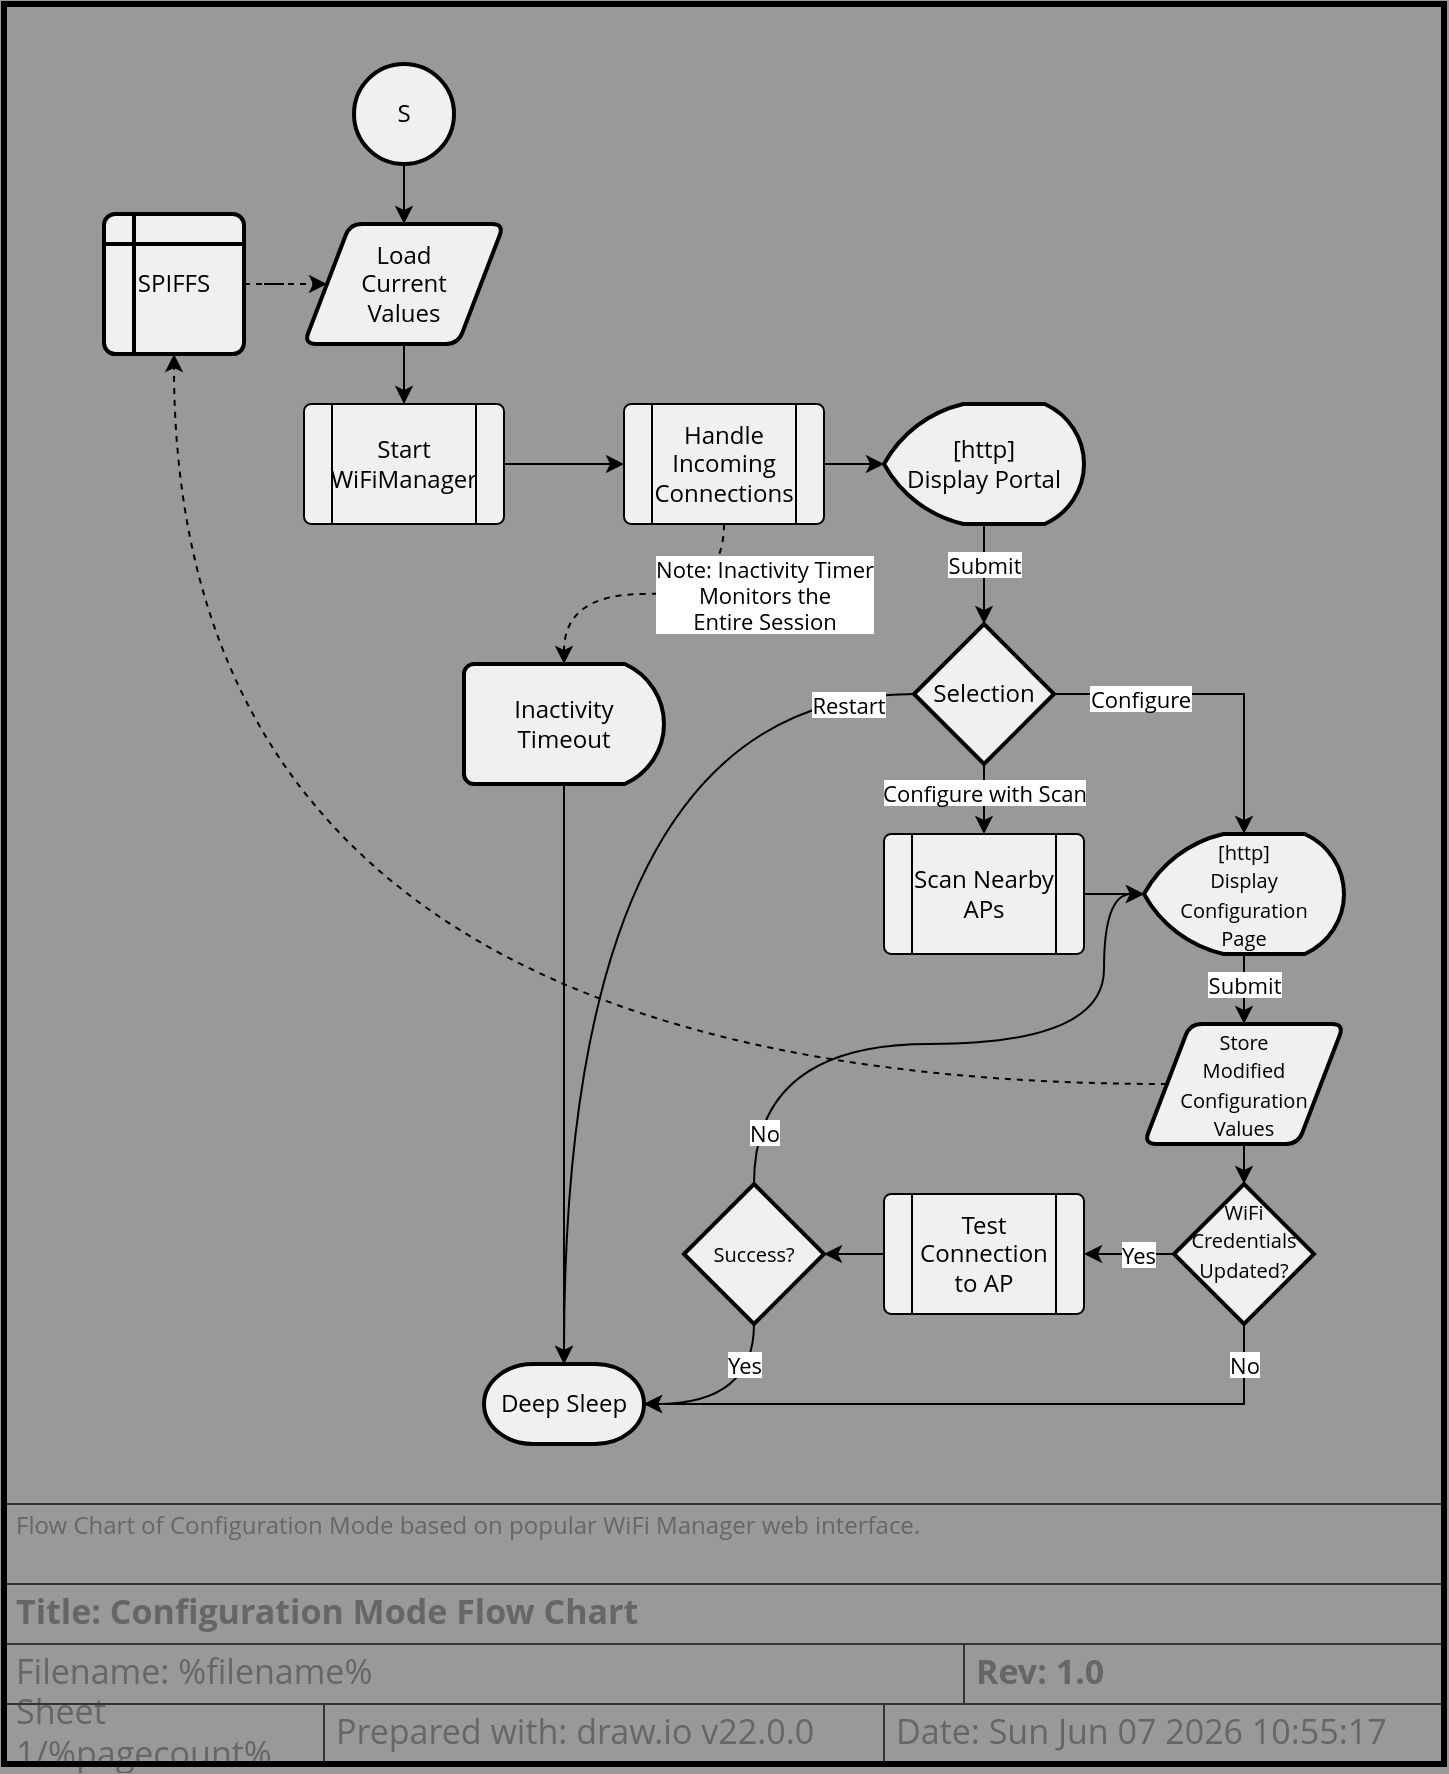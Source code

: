 <mxfile version="22.0.2" type="device">
  <diagram name="Configuration Mode Flow Chart" id="fo18u6Ch1KVScq3Fo-Wy">
    <mxGraphModel dx="932" dy="1328" grid="1" gridSize="10" guides="1" tooltips="1" connect="1" arrows="1" fold="1" page="1" pageScale="1" pageWidth="800" pageHeight="350" background="#999999" math="0" shadow="0">
      <root>
        <object label="" description="Flow Chart of Configuration Mode based on popular WiFi Manager web interface." rev="1.0" id="0">
          <mxCell />
        </object>
        <object label="Title Block" id="1">
          <mxCell style="locked=1;" parent="0" />
        </object>
        <mxCell id="h7L3MlKvrl_dhOmhB3lf-10" value="Prepared with: draw.io v22.0.0" style="strokeWidth=1;shadow=0;dashed=0;align=center;html=1;shape=mxgraph.mockup.text.textBox;fontColor=#666666;align=left;fontSize=17;spacingLeft=4;spacingTop=-3;whiteSpace=wrap;strokeColor=#333333;mainText=;fillColor=none;fontFamily=Open Sans;movable=1;resizable=1;rotatable=1;deletable=1;editable=1;locked=0;connectable=1;" parent="1" vertex="1">
          <mxGeometry x="220" y="300" width="280" height="30" as="geometry" />
        </mxCell>
        <object label="&lt;div align=&quot;left&quot;&gt;Sheet %pagenumber%/%pagecount%&lt;/div&gt;" placeholders="1" id="h7L3MlKvrl_dhOmhB3lf-12">
          <mxCell style="strokeWidth=1;shadow=0;dashed=0;align=left;html=1;shape=mxgraph.mockup.text.textBox;fontColor=#666666;align=left;fontSize=17;spacingLeft=4;spacingTop=-3;whiteSpace=wrap;strokeColor=#333333;mainText=;fillColor=none;fontFamily=Open Sans;movable=1;resizable=1;rotatable=1;deletable=1;editable=1;locked=0;connectable=1;" parent="1" vertex="1">
            <mxGeometry x="60" y="300" width="160" height="30" as="geometry" />
          </mxCell>
        </object>
        <object label="Date: &lt;font style=&quot;font-size: 17px;&quot;&gt;%date{ddd mmm dd yyyy HH:MM:ss}%&lt;/font&gt;" placeholders="1" id="h7L3MlKvrl_dhOmhB3lf-13">
          <mxCell style="strokeWidth=1;shadow=0;dashed=0;align=center;html=1;shape=mxgraph.mockup.text.textBox;fontColor=#666666;align=left;fontSize=17;spacingLeft=4;spacingTop=-3;whiteSpace=wrap;strokeColor=#333333;mainText=;fillColor=none;fontFamily=Open Sans;movable=1;resizable=1;rotatable=1;deletable=1;editable=1;locked=0;connectable=1;" parent="1" vertex="1">
            <mxGeometry x="500" y="300" width="280" height="30" as="geometry" />
          </mxCell>
        </object>
        <object label="&lt;b&gt;Title: %page%&lt;/b&gt;" placeholders="1" id="h7L3MlKvrl_dhOmhB3lf-14">
          <mxCell style="strokeWidth=1;shadow=0;dashed=0;align=center;html=1;shape=mxgraph.mockup.text.textBox;fontColor=#666666;align=left;fontSize=17;spacingLeft=4;spacingTop=-3;whiteSpace=wrap;strokeColor=#333333;mainText=;fillColor=none;fontFamily=Open Sans;movable=1;resizable=1;rotatable=1;deletable=1;editable=1;locked=0;connectable=1;" parent="1" vertex="1">
            <mxGeometry x="60" y="240" width="720" height="30" as="geometry" />
          </mxCell>
        </object>
        <object label="Filename: %filename%" placeholders="1" id="h7L3MlKvrl_dhOmhB3lf-15">
          <mxCell style="strokeWidth=1;shadow=0;dashed=0;align=center;html=1;shape=mxgraph.mockup.text.textBox;fontColor=#666666;align=left;fontSize=17;spacingLeft=4;spacingTop=-3;whiteSpace=wrap;strokeColor=#333333;mainText=;fillColor=none;fontFamily=Open Sans;movable=1;resizable=1;rotatable=1;deletable=1;editable=1;locked=0;connectable=1;" parent="1" vertex="1">
            <mxGeometry x="60" y="270" width="480" height="30" as="geometry" />
          </mxCell>
        </object>
        <object label="&lt;div align=&quot;left&quot;&gt;%description%&lt;/div&gt;" placeholders="1" id="h7L3MlKvrl_dhOmhB3lf-16">
          <mxCell style="strokeWidth=1;shadow=0;dashed=0;html=1;shape=mxgraph.mockup.text.textBox;fontColor=#666666;align=left;verticalAlign=top;fontSize=12;spacingLeft=4;spacingTop=-3;whiteSpace=wrap;strokeColor=#333333;mainText=;fillColor=none;fontFamily=Open Sans;movable=1;resizable=1;rotatable=1;deletable=1;editable=1;locked=0;connectable=1;" parent="1" vertex="1">
            <mxGeometry x="60" y="200" width="720" height="40" as="geometry" />
          </mxCell>
        </object>
        <object label="&lt;b&gt;Rev: %rev%&lt;br&gt;&lt;/b&gt;" placeholders="1" id="EyKvBmyPNv_MzgSUc5b6-1">
          <mxCell style="strokeWidth=1;shadow=0;dashed=0;align=center;html=1;shape=mxgraph.mockup.text.textBox;fontColor=#666666;align=left;fontSize=17;spacingLeft=4;spacingTop=-3;whiteSpace=wrap;strokeColor=#333333;mainText=;fillColor=none;fontFamily=Open Sans;movable=1;resizable=1;rotatable=1;deletable=1;editable=1;locked=0;connectable=1;" parent="1" vertex="1">
            <mxGeometry x="540" y="270" width="240" height="30" as="geometry" />
          </mxCell>
        </object>
        <object label="Drawing Frame" id="2jkEU8j2_UPUL1MGRyPS-1">
          <mxCell style="locked=1;" parent="0" />
        </object>
        <mxCell id="2jkEU8j2_UPUL1MGRyPS-2" value="" style="rounded=0;whiteSpace=wrap;html=1;fillColor=none;strokeWidth=3;movable=1;resizable=1;rotatable=1;deletable=1;editable=1;locked=0;connectable=1;" parent="2jkEU8j2_UPUL1MGRyPS-1" vertex="1">
          <mxGeometry x="60" y="-550" width="720" height="880" as="geometry" />
        </mxCell>
        <object label="Document" id="NbdiYjX3MhI7OpqD2NvG-1">
          <mxCell parent="0" />
        </object>
        <mxCell id="zIGijBgtSS2Amp4av71g-1" value="Deep Sleep" style="strokeWidth=2;html=1;shape=mxgraph.flowchart.terminator;whiteSpace=wrap;fontFamily=Open Sans;fillColor=#F0F0F0;" vertex="1" parent="NbdiYjX3MhI7OpqD2NvG-1">
          <mxGeometry x="300" y="130" width="80" height="40" as="geometry" />
        </mxCell>
        <mxCell id="zIGijBgtSS2Amp4av71g-10" style="edgeStyle=orthogonalEdgeStyle;rounded=0;orthogonalLoop=1;jettySize=auto;html=1;fontFamily=Open Sans;" edge="1" parent="NbdiYjX3MhI7OpqD2NvG-1" source="zIGijBgtSS2Amp4av71g-2" target="zIGijBgtSS2Amp4av71g-6">
          <mxGeometry relative="1" as="geometry" />
        </mxCell>
        <mxCell id="zIGijBgtSS2Amp4av71g-2" value="S" style="strokeWidth=2;html=1;shape=mxgraph.flowchart.start_2;whiteSpace=wrap;fontFamily=Open Sans;fillColor=#F0F0F0;" vertex="1" parent="NbdiYjX3MhI7OpqD2NvG-1">
          <mxGeometry x="235" y="-520" width="50" height="50" as="geometry" />
        </mxCell>
        <mxCell id="zIGijBgtSS2Amp4av71g-20" style="edgeStyle=orthogonalEdgeStyle;rounded=0;orthogonalLoop=1;jettySize=auto;html=1;fontFamily=Open Sans;" edge="1" parent="NbdiYjX3MhI7OpqD2NvG-1" source="zIGijBgtSS2Amp4av71g-5" target="zIGijBgtSS2Amp4av71g-19">
          <mxGeometry relative="1" as="geometry" />
        </mxCell>
        <mxCell id="zIGijBgtSS2Amp4av71g-5" value="Start WiFiManager" style="verticalLabelPosition=middle;verticalAlign=middle;html=1;shape=process;whiteSpace=wrap;rounded=1;size=0.14;arcSize=6;labelPosition=center;align=center;fontFamily=Open Sans;fillColor=#F0F0F0;" vertex="1" parent="NbdiYjX3MhI7OpqD2NvG-1">
          <mxGeometry x="210" y="-350" width="100" height="60" as="geometry" />
        </mxCell>
        <mxCell id="zIGijBgtSS2Amp4av71g-13" style="edgeStyle=orthogonalEdgeStyle;rounded=0;orthogonalLoop=1;jettySize=auto;html=1;fontFamily=Open Sans;" edge="1" parent="NbdiYjX3MhI7OpqD2NvG-1" source="zIGijBgtSS2Amp4av71g-6" target="zIGijBgtSS2Amp4av71g-5">
          <mxGeometry relative="1" as="geometry" />
        </mxCell>
        <mxCell id="zIGijBgtSS2Amp4av71g-6" value="Load&lt;br&gt;Current&lt;br&gt;Values" style="shape=parallelogram;html=1;strokeWidth=2;perimeter=parallelogramPerimeter;whiteSpace=wrap;rounded=1;arcSize=12;size=0.23;fontFamily=Open Sans;fillColor=#F0F0F0;" vertex="1" parent="NbdiYjX3MhI7OpqD2NvG-1">
          <mxGeometry x="210" y="-440" width="100" height="60" as="geometry" />
        </mxCell>
        <mxCell id="zIGijBgtSS2Amp4av71g-8" style="edgeStyle=orthogonalEdgeStyle;rounded=0;orthogonalLoop=1;jettySize=auto;html=1;fontFamily=Open Sans;dashed=1;" edge="1" parent="NbdiYjX3MhI7OpqD2NvG-1" source="zIGijBgtSS2Amp4av71g-7" target="zIGijBgtSS2Amp4av71g-6">
          <mxGeometry relative="1" as="geometry" />
        </mxCell>
        <mxCell id="zIGijBgtSS2Amp4av71g-7" value="SPIFFS" style="shape=internalStorage;whiteSpace=wrap;html=1;dx=15;dy=15;rounded=1;arcSize=8;strokeWidth=2;fontFamily=Open Sans;fillColor=#F0F0F0;" vertex="1" parent="NbdiYjX3MhI7OpqD2NvG-1">
          <mxGeometry x="110" y="-445" width="70" height="70" as="geometry" />
        </mxCell>
        <mxCell id="zIGijBgtSS2Amp4av71g-51" style="edgeStyle=orthogonalEdgeStyle;rounded=0;orthogonalLoop=1;jettySize=auto;html=1;" edge="1" parent="NbdiYjX3MhI7OpqD2NvG-1" source="zIGijBgtSS2Amp4av71g-14" target="zIGijBgtSS2Amp4av71g-1">
          <mxGeometry relative="1" as="geometry" />
        </mxCell>
        <mxCell id="zIGijBgtSS2Amp4av71g-14" value="Inactivity Timeout" style="strokeWidth=2;html=1;shape=mxgraph.flowchart.delay;whiteSpace=wrap;fontFamily=Open Sans;fillColor=#F0F0F0;" vertex="1" parent="NbdiYjX3MhI7OpqD2NvG-1">
          <mxGeometry x="290" y="-220" width="100" height="60" as="geometry" />
        </mxCell>
        <mxCell id="zIGijBgtSS2Amp4av71g-22" style="edgeStyle=orthogonalEdgeStyle;rounded=0;orthogonalLoop=1;jettySize=auto;html=1;fontFamily=Open Sans;" edge="1" parent="NbdiYjX3MhI7OpqD2NvG-1" source="zIGijBgtSS2Amp4av71g-19" target="zIGijBgtSS2Amp4av71g-21">
          <mxGeometry relative="1" as="geometry" />
        </mxCell>
        <mxCell id="zIGijBgtSS2Amp4av71g-48" value="Note: Inactivity Timer&lt;br&gt;Monitors the &lt;br&gt;Entire Session" style="edgeStyle=orthogonalEdgeStyle;rounded=0;orthogonalLoop=1;jettySize=auto;html=1;dashed=1;fontFamily=Open Sans;curved=1;" edge="1" parent="NbdiYjX3MhI7OpqD2NvG-1" source="zIGijBgtSS2Amp4av71g-19" target="zIGijBgtSS2Amp4av71g-14">
          <mxGeometry x="-0.533" y="-20" relative="1" as="geometry">
            <mxPoint x="20" y="20" as="offset" />
          </mxGeometry>
        </mxCell>
        <mxCell id="zIGijBgtSS2Amp4av71g-19" value="Handle Incoming Connections" style="verticalLabelPosition=middle;verticalAlign=middle;html=1;shape=process;whiteSpace=wrap;rounded=1;size=0.14;arcSize=6;labelPosition=center;align=center;fontFamily=Open Sans;fillColor=#F0F0F0;" vertex="1" parent="NbdiYjX3MhI7OpqD2NvG-1">
          <mxGeometry x="370" y="-350" width="100" height="60" as="geometry" />
        </mxCell>
        <mxCell id="zIGijBgtSS2Amp4av71g-24" style="edgeStyle=orthogonalEdgeStyle;rounded=0;orthogonalLoop=1;jettySize=auto;html=1;fontFamily=Open Sans;exitX=0.5;exitY=1;exitDx=0;exitDy=0;exitPerimeter=0;" edge="1" parent="NbdiYjX3MhI7OpqD2NvG-1" source="zIGijBgtSS2Amp4av71g-30" target="zIGijBgtSS2Amp4av71g-46">
          <mxGeometry relative="1" as="geometry">
            <mxPoint x="550.029" y="-140" as="targetPoint" />
          </mxGeometry>
        </mxCell>
        <mxCell id="zIGijBgtSS2Amp4av71g-29" value="Configure with Scan" style="edgeLabel;html=1;align=center;verticalAlign=middle;resizable=0;points=[];fontFamily=Open Sans;" vertex="1" connectable="0" parent="zIGijBgtSS2Amp4av71g-24">
          <mxGeometry x="0.232" y="1" relative="1" as="geometry">
            <mxPoint x="-1" y="-4" as="offset" />
          </mxGeometry>
        </mxCell>
        <mxCell id="zIGijBgtSS2Amp4av71g-27" style="edgeStyle=orthogonalEdgeStyle;rounded=0;orthogonalLoop=1;jettySize=auto;html=1;fontFamily=Open Sans;exitX=1;exitY=0.5;exitDx=0;exitDy=0;exitPerimeter=0;" edge="1" parent="NbdiYjX3MhI7OpqD2NvG-1" source="zIGijBgtSS2Amp4av71g-30" target="zIGijBgtSS2Amp4av71g-25">
          <mxGeometry relative="1" as="geometry" />
        </mxCell>
        <mxCell id="zIGijBgtSS2Amp4av71g-28" value="Configure" style="edgeLabel;html=1;align=center;verticalAlign=middle;resizable=0;points=[];fontFamily=Open Sans;" vertex="1" connectable="0" parent="zIGijBgtSS2Amp4av71g-27">
          <mxGeometry x="-0.478" y="-2" relative="1" as="geometry">
            <mxPoint as="offset" />
          </mxGeometry>
        </mxCell>
        <mxCell id="zIGijBgtSS2Amp4av71g-33" value="Submit" style="edgeStyle=orthogonalEdgeStyle;rounded=0;orthogonalLoop=1;jettySize=auto;html=1;fontFamily=Open Sans;" edge="1" parent="NbdiYjX3MhI7OpqD2NvG-1" source="zIGijBgtSS2Amp4av71g-21" target="zIGijBgtSS2Amp4av71g-30">
          <mxGeometry x="-0.2" relative="1" as="geometry">
            <mxPoint as="offset" />
          </mxGeometry>
        </mxCell>
        <mxCell id="zIGijBgtSS2Amp4av71g-21" value="[http]&lt;br&gt;Display Portal" style="strokeWidth=2;html=1;shape=mxgraph.flowchart.display;whiteSpace=wrap;fontFamily=Open Sans;fillColor=#F0F0F0;" vertex="1" parent="NbdiYjX3MhI7OpqD2NvG-1">
          <mxGeometry x="500" y="-350" width="100" height="60" as="geometry" />
        </mxCell>
        <mxCell id="zIGijBgtSS2Amp4av71g-26" style="edgeStyle=orthogonalEdgeStyle;rounded=0;orthogonalLoop=1;jettySize=auto;html=1;fontFamily=Open Sans;" edge="1" parent="NbdiYjX3MhI7OpqD2NvG-1" source="zIGijBgtSS2Amp4av71g-46" target="zIGijBgtSS2Amp4av71g-25">
          <mxGeometry relative="1" as="geometry">
            <mxPoint x="600" y="-115" as="sourcePoint" />
          </mxGeometry>
        </mxCell>
        <mxCell id="zIGijBgtSS2Amp4av71g-36" value="Submit" style="edgeStyle=orthogonalEdgeStyle;rounded=0;orthogonalLoop=1;jettySize=auto;html=1;fontFamily=Open Sans;" edge="1" parent="NbdiYjX3MhI7OpqD2NvG-1" source="zIGijBgtSS2Amp4av71g-25" target="zIGijBgtSS2Amp4av71g-31">
          <mxGeometry x="0.111" relative="1" as="geometry">
            <mxPoint as="offset" />
          </mxGeometry>
        </mxCell>
        <mxCell id="zIGijBgtSS2Amp4av71g-25" value="&lt;font style=&quot;font-size: 10px;&quot;&gt;[http]&lt;br&gt;Display&lt;br&gt;Configuration&lt;br&gt;Page&lt;/font&gt;" style="strokeWidth=2;html=1;shape=mxgraph.flowchart.display;whiteSpace=wrap;fontFamily=Open Sans;fillColor=#F0F0F0;" vertex="1" parent="NbdiYjX3MhI7OpqD2NvG-1">
          <mxGeometry x="630" y="-135" width="100" height="60" as="geometry" />
        </mxCell>
        <mxCell id="zIGijBgtSS2Amp4av71g-30" value="Selection" style="strokeWidth=2;html=1;shape=mxgraph.flowchart.decision;whiteSpace=wrap;fillColor=#F0F0F0;fontFamily=Open Sans;" vertex="1" parent="NbdiYjX3MhI7OpqD2NvG-1">
          <mxGeometry x="515" y="-240" width="70" height="70" as="geometry" />
        </mxCell>
        <mxCell id="zIGijBgtSS2Amp4av71g-37" style="edgeStyle=orthogonalEdgeStyle;rounded=0;orthogonalLoop=1;jettySize=auto;html=1;fontFamily=Open Sans;curved=1;dashed=1;" edge="1" parent="NbdiYjX3MhI7OpqD2NvG-1" source="zIGijBgtSS2Amp4av71g-31" target="zIGijBgtSS2Amp4av71g-7">
          <mxGeometry relative="1" as="geometry" />
        </mxCell>
        <mxCell id="zIGijBgtSS2Amp4av71g-38" style="edgeStyle=orthogonalEdgeStyle;rounded=0;orthogonalLoop=1;jettySize=auto;html=1;fontFamily=Open Sans;" edge="1" parent="NbdiYjX3MhI7OpqD2NvG-1" source="zIGijBgtSS2Amp4av71g-31" target="zIGijBgtSS2Amp4av71g-35">
          <mxGeometry relative="1" as="geometry" />
        </mxCell>
        <mxCell id="zIGijBgtSS2Amp4av71g-31" value="&lt;font style=&quot;font-size: 10px;&quot;&gt;Store&lt;br&gt;Modified Configuration&lt;br&gt;Values&lt;/font&gt;" style="shape=parallelogram;html=1;strokeWidth=2;perimeter=parallelogramPerimeter;whiteSpace=wrap;rounded=1;arcSize=12;size=0.23;fontFamily=Open Sans;fillColor=#F0F0F0;" vertex="1" parent="NbdiYjX3MhI7OpqD2NvG-1">
          <mxGeometry x="630" y="-40" width="100" height="60" as="geometry" />
        </mxCell>
        <mxCell id="zIGijBgtSS2Amp4av71g-34" value="Restart" style="edgeStyle=orthogonalEdgeStyle;rounded=0;orthogonalLoop=1;jettySize=auto;html=1;entryX=0.5;entryY=0;entryDx=0;entryDy=0;entryPerimeter=0;fontFamily=Open Sans;curved=1;exitX=0;exitY=0.5;exitDx=0;exitDy=0;exitPerimeter=0;" edge="1" parent="NbdiYjX3MhI7OpqD2NvG-1" source="zIGijBgtSS2Amp4av71g-30" target="zIGijBgtSS2Amp4av71g-1">
          <mxGeometry x="-0.868" y="5" relative="1" as="geometry">
            <mxPoint as="offset" />
          </mxGeometry>
        </mxCell>
        <mxCell id="zIGijBgtSS2Amp4av71g-39" value="No" style="edgeStyle=orthogonalEdgeStyle;rounded=0;orthogonalLoop=1;jettySize=auto;html=1;entryX=1;entryY=0.5;entryDx=0;entryDy=0;entryPerimeter=0;exitX=0.5;exitY=1;exitDx=0;exitDy=0;exitPerimeter=0;fontFamily=Open Sans;" edge="1" parent="NbdiYjX3MhI7OpqD2NvG-1" source="zIGijBgtSS2Amp4av71g-35" target="zIGijBgtSS2Amp4av71g-1">
          <mxGeometry x="-0.882" relative="1" as="geometry">
            <mxPoint as="offset" />
          </mxGeometry>
        </mxCell>
        <mxCell id="zIGijBgtSS2Amp4av71g-41" style="edgeStyle=orthogonalEdgeStyle;rounded=0;orthogonalLoop=1;jettySize=auto;html=1;fontFamily=Open Sans;" edge="1" parent="NbdiYjX3MhI7OpqD2NvG-1" source="zIGijBgtSS2Amp4av71g-35" target="zIGijBgtSS2Amp4av71g-40">
          <mxGeometry relative="1" as="geometry" />
        </mxCell>
        <mxCell id="zIGijBgtSS2Amp4av71g-49" value="Yes" style="edgeLabel;html=1;align=center;verticalAlign=middle;resizable=0;points=[];fontFamily=Open Sans;" vertex="1" connectable="0" parent="zIGijBgtSS2Amp4av71g-41">
          <mxGeometry x="0.023" y="1" relative="1" as="geometry">
            <mxPoint x="5" y="-1" as="offset" />
          </mxGeometry>
        </mxCell>
        <mxCell id="zIGijBgtSS2Amp4av71g-35" value="&lt;font style=&quot;font-size: 10px;&quot;&gt;WiFi&lt;br&gt;Credentials&lt;br&gt;Updated?&lt;br&gt;&lt;/font&gt;" style="strokeWidth=2;html=1;shape=mxgraph.flowchart.decision;whiteSpace=wrap;fillColor=#F0F0F0;fontFamily=Open Sans;verticalAlign=top;" vertex="1" parent="NbdiYjX3MhI7OpqD2NvG-1">
          <mxGeometry x="645" y="40" width="70" height="70" as="geometry" />
        </mxCell>
        <mxCell id="zIGijBgtSS2Amp4av71g-43" style="edgeStyle=orthogonalEdgeStyle;rounded=0;orthogonalLoop=1;jettySize=auto;html=1;fontFamily=Open Sans;" edge="1" parent="NbdiYjX3MhI7OpqD2NvG-1" source="zIGijBgtSS2Amp4av71g-40" target="zIGijBgtSS2Amp4av71g-42">
          <mxGeometry relative="1" as="geometry" />
        </mxCell>
        <mxCell id="zIGijBgtSS2Amp4av71g-40" value="Test Connection to AP" style="verticalLabelPosition=middle;verticalAlign=middle;html=1;shape=process;whiteSpace=wrap;rounded=1;size=0.14;arcSize=6;labelPosition=center;align=center;fontFamily=Open Sans;fillColor=#F0F0F0;" vertex="1" parent="NbdiYjX3MhI7OpqD2NvG-1">
          <mxGeometry x="500" y="45" width="100" height="60" as="geometry" />
        </mxCell>
        <mxCell id="zIGijBgtSS2Amp4av71g-42" value="&lt;font style=&quot;font-size: 10px;&quot;&gt;Success?&lt;br&gt;&lt;/font&gt;" style="strokeWidth=2;html=1;shape=mxgraph.flowchart.decision;whiteSpace=wrap;fillColor=#F0F0F0;fontFamily=Open Sans;verticalAlign=middle;" vertex="1" parent="NbdiYjX3MhI7OpqD2NvG-1">
          <mxGeometry x="400" y="40" width="70" height="70" as="geometry" />
        </mxCell>
        <mxCell id="zIGijBgtSS2Amp4av71g-44" value="Yes" style="edgeStyle=orthogonalEdgeStyle;rounded=0;orthogonalLoop=1;jettySize=auto;html=1;entryX=1;entryY=0.5;entryDx=0;entryDy=0;entryPerimeter=0;exitX=0.5;exitY=1;exitDx=0;exitDy=0;exitPerimeter=0;curved=1;fontFamily=Open Sans;" edge="1" parent="NbdiYjX3MhI7OpqD2NvG-1" source="zIGijBgtSS2Amp4av71g-42" target="zIGijBgtSS2Amp4av71g-1">
          <mxGeometry x="-0.579" y="-5" relative="1" as="geometry">
            <mxPoint as="offset" />
          </mxGeometry>
        </mxCell>
        <mxCell id="zIGijBgtSS2Amp4av71g-45" value="No" style="edgeStyle=orthogonalEdgeStyle;rounded=0;orthogonalLoop=1;jettySize=auto;html=1;entryX=0;entryY=0.5;entryDx=0;entryDy=0;entryPerimeter=0;exitX=0.5;exitY=0;exitDx=0;exitDy=0;exitPerimeter=0;curved=1;fontFamily=Open Sans;" edge="1" parent="NbdiYjX3MhI7OpqD2NvG-1" source="zIGijBgtSS2Amp4av71g-42" target="zIGijBgtSS2Amp4av71g-25">
          <mxGeometry x="-0.846" y="-5" relative="1" as="geometry">
            <Array as="points">
              <mxPoint x="435" y="-30" />
              <mxPoint x="610" y="-30" />
              <mxPoint x="610" y="-105" />
            </Array>
            <mxPoint as="offset" />
          </mxGeometry>
        </mxCell>
        <mxCell id="zIGijBgtSS2Amp4av71g-46" value="Scan Nearby APs" style="verticalLabelPosition=middle;verticalAlign=middle;html=1;shape=process;whiteSpace=wrap;rounded=1;size=0.14;arcSize=6;labelPosition=center;align=center;fontFamily=Open Sans;fillColor=#F0F0F0;" vertex="1" parent="NbdiYjX3MhI7OpqD2NvG-1">
          <mxGeometry x="500" y="-135" width="100" height="60" as="geometry" />
        </mxCell>
      </root>
    </mxGraphModel>
  </diagram>
</mxfile>
